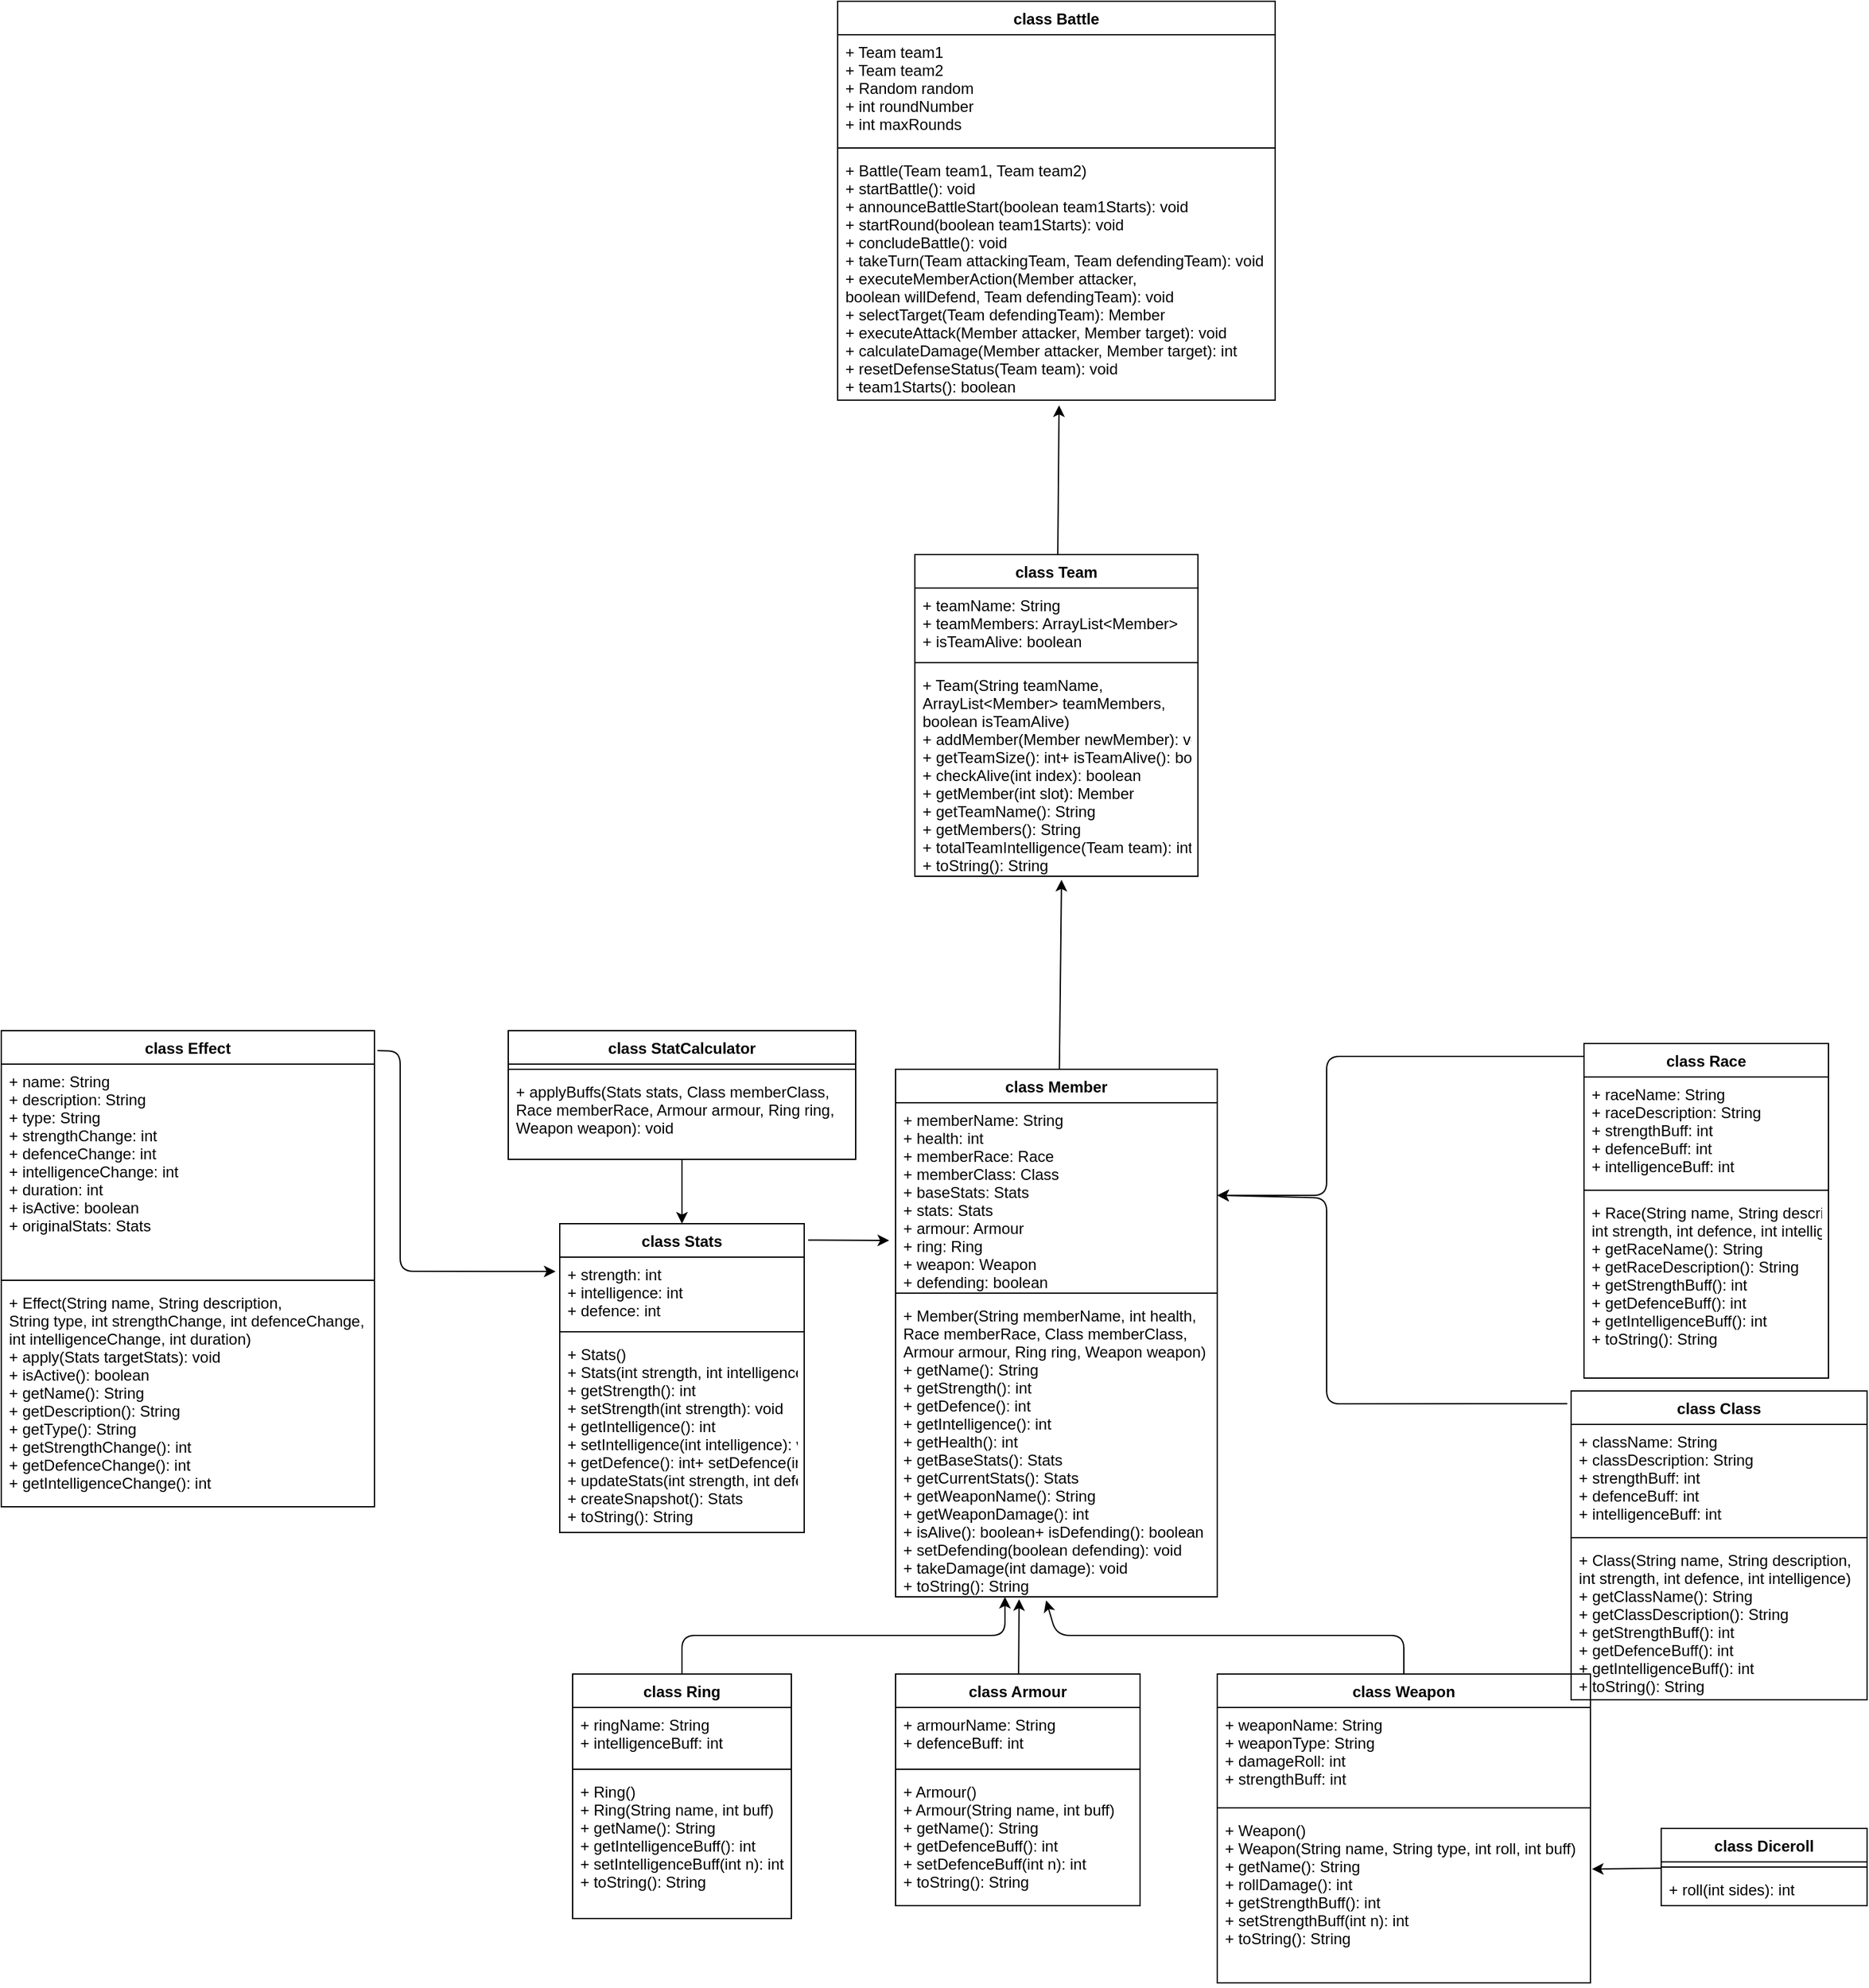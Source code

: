 <mxfile>
    <diagram id="a2NXkcE_7nBjrYsM1Okp" name="Page-1">
        <mxGraphModel dx="2931" dy="1661" grid="1" gridSize="10" guides="1" tooltips="1" connect="1" arrows="1" fold="1" page="1" pageScale="1" pageWidth="1169" pageHeight="827" math="0" shadow="0">
            <root>
                <mxCell id="0"/>
                <mxCell id="1" parent="0"/>
                <mxCell id="138" style="edgeStyle=none;html=1;exitX=1.016;exitY=0.053;exitDx=0;exitDy=0;exitPerimeter=0;" edge="1" parent="1" source="56">
                    <mxGeometry relative="1" as="geometry">
                        <mxPoint x="380" y="163" as="targetPoint"/>
                    </mxGeometry>
                </mxCell>
                <mxCell id="56" value="class Stats" style="swimlane;fontStyle=1;align=center;verticalAlign=top;childLayout=stackLayout;horizontal=1;startSize=26;horizontalStack=0;resizeParent=1;resizeParentMax=0;resizeLast=0;collapsible=1;marginBottom=0;rounded=0;strokeColor=default;strokeWidth=1;fillColor=none;" parent="1" vertex="1">
                    <mxGeometry x="124" y="150" width="190" height="240" as="geometry"/>
                </mxCell>
                <mxCell id="57" value="+ strength: int&#10;+ intelligence: int&#10;+ defence: int" style="text;strokeColor=none;fillColor=none;align=left;verticalAlign=top;spacingLeft=4;spacingRight=4;overflow=hidden;rotatable=0;points=[[0,0.5],[1,0.5]];portConstraint=eastwest;rounded=0;strokeWidth=1;" parent="56" vertex="1">
                    <mxGeometry y="26" width="190" height="54" as="geometry"/>
                </mxCell>
                <mxCell id="58" value="" style="line;strokeWidth=1;fillColor=none;align=left;verticalAlign=middle;spacingTop=-1;spacingLeft=3;spacingRight=3;rotatable=0;labelPosition=right;points=[];portConstraint=eastwest;strokeColor=inherit;rounded=0;" parent="56" vertex="1">
                    <mxGeometry y="80" width="190" height="8" as="geometry"/>
                </mxCell>
                <mxCell id="59" value="+ Stats()&#10;+ Stats(int strength, int intelligence, int defence)&#10;+ getStrength(): int&#10;+ setStrength(int strength): void&#10;+ getIntelligence(): int&#10;+ setIntelligence(int intelligence): void&#10;+ getDefence(): int+ setDefence(int defence): void&#10;+ updateStats(int strength, int defence, int intelligence): void&#10;+ createSnapshot(): Stats&#10;+ toString(): String" style="text;strokeColor=none;fillColor=none;align=left;verticalAlign=top;spacingLeft=4;spacingRight=4;overflow=hidden;rotatable=0;points=[[0,0.5],[1,0.5]];portConstraint=eastwest;rounded=0;strokeWidth=1;" parent="56" vertex="1">
                    <mxGeometry y="88" width="190" height="152" as="geometry"/>
                </mxCell>
                <mxCell id="131" style="edgeStyle=none;html=1;entryX=0.506;entryY=1.021;entryDx=0;entryDy=0;entryPerimeter=0;" edge="1" parent="1" source="64" target="101">
                    <mxGeometry relative="1" as="geometry"/>
                </mxCell>
                <mxCell id="64" value="class Team" style="swimlane;fontStyle=1;align=center;verticalAlign=top;childLayout=stackLayout;horizontal=1;startSize=26;horizontalStack=0;resizeParent=1;resizeParentMax=0;resizeLast=0;collapsible=1;marginBottom=0;" parent="1" vertex="1">
                    <mxGeometry x="400" y="-370" width="220" height="250" as="geometry"/>
                </mxCell>
                <mxCell id="65" value="+ teamName: String&#10;+ teamMembers: ArrayList&lt;Member&gt;&#10;+ isTeamAlive: boolean" style="text;strokeColor=none;fillColor=none;align=left;verticalAlign=top;spacingLeft=4;spacingRight=4;overflow=hidden;rotatable=0;points=[[0,0.5],[1,0.5]];portConstraint=eastwest;" parent="64" vertex="1">
                    <mxGeometry y="26" width="220" height="54" as="geometry"/>
                </mxCell>
                <mxCell id="66" value="" style="line;strokeWidth=1;fillColor=none;align=left;verticalAlign=middle;spacingTop=-1;spacingLeft=3;spacingRight=3;rotatable=0;labelPosition=right;points=[];portConstraint=eastwest;strokeColor=inherit;" parent="64" vertex="1">
                    <mxGeometry y="80" width="220" height="8" as="geometry"/>
                </mxCell>
                <mxCell id="67" value="+ Team(String teamName, &#10;ArrayList&lt;Member&gt; teamMembers, &#10;boolean isTeamAlive)&#10;+ addMember(Member newMember): void&#10;+ getTeamSize(): int+ isTeamAlive(): boolean&#10;+ checkAlive(int index): boolean&#10;+ getMember(int slot): Member&#10;+ getTeamName(): String&#10;+ getMembers(): String&#10;+ totalTeamIntelligence(Team team): int&#10;+ toString(): String" style="text;strokeColor=none;fillColor=none;align=left;verticalAlign=top;spacingLeft=4;spacingRight=4;overflow=hidden;rotatable=0;points=[[0,0.5],[1,0.5]];portConstraint=eastwest;" parent="64" vertex="1">
                    <mxGeometry y="88" width="220" height="162" as="geometry"/>
                </mxCell>
                <mxCell id="140" style="edgeStyle=none;html=1;entryX=0.384;entryY=1.008;entryDx=0;entryDy=0;entryPerimeter=0;" edge="1" parent="1" source="70" target="63">
                    <mxGeometry relative="1" as="geometry"/>
                </mxCell>
                <mxCell id="70" value="class Armour" style="swimlane;fontStyle=1;align=center;verticalAlign=top;childLayout=stackLayout;horizontal=1;startSize=26;horizontalStack=0;resizeParent=1;resizeParentMax=0;resizeLast=0;collapsible=1;marginBottom=0;rounded=0;strokeColor=default;strokeWidth=1;fillColor=none;" parent="1" vertex="1">
                    <mxGeometry x="385" y="500" width="190" height="180" as="geometry"/>
                </mxCell>
                <mxCell id="71" value="+ armourName: String&#10;+ defenceBuff: int" style="text;strokeColor=none;fillColor=none;align=left;verticalAlign=top;spacingLeft=4;spacingRight=4;overflow=hidden;rotatable=0;points=[[0,0.5],[1,0.5]];portConstraint=eastwest;rounded=0;strokeWidth=1;" parent="70" vertex="1">
                    <mxGeometry y="26" width="190" height="44" as="geometry"/>
                </mxCell>
                <mxCell id="72" value="" style="line;strokeWidth=1;fillColor=none;align=left;verticalAlign=middle;spacingTop=-1;spacingLeft=3;spacingRight=3;rotatable=0;labelPosition=right;points=[];portConstraint=eastwest;strokeColor=inherit;rounded=0;" parent="70" vertex="1">
                    <mxGeometry y="70" width="190" height="8" as="geometry"/>
                </mxCell>
                <mxCell id="73" value="+ Armour()&#10;+ Armour(String name, int buff)&#10;+ getName(): String&#10;+ getDefenceBuff(): int&#10;+ setDefenceBuff(int n): int&#10;+ toString(): String" style="text;strokeColor=none;fillColor=none;align=left;verticalAlign=top;spacingLeft=4;spacingRight=4;overflow=hidden;rotatable=0;points=[[0,0.5],[1,0.5]];portConstraint=eastwest;rounded=0;strokeWidth=1;" parent="70" vertex="1">
                    <mxGeometry y="78" width="190" height="102" as="geometry"/>
                </mxCell>
                <mxCell id="141" style="edgeStyle=none;html=1;entryX=0.468;entryY=1.012;entryDx=0;entryDy=0;entryPerimeter=0;exitX=0.5;exitY=0;exitDx=0;exitDy=0;" edge="1" parent="1" source="75" target="63">
                    <mxGeometry relative="1" as="geometry">
                        <Array as="points">
                            <mxPoint x="780" y="470"/>
                            <mxPoint x="510" y="470"/>
                        </Array>
                    </mxGeometry>
                </mxCell>
                <mxCell id="75" value="class Weapon" style="swimlane;fontStyle=1;align=center;verticalAlign=top;childLayout=stackLayout;horizontal=1;startSize=26;horizontalStack=0;resizeParent=1;resizeParentMax=0;resizeLast=0;collapsible=1;marginBottom=0;rounded=0;strokeColor=default;strokeWidth=1;fillColor=none;" parent="1" vertex="1">
                    <mxGeometry x="635" y="500" width="290" height="240" as="geometry"/>
                </mxCell>
                <mxCell id="76" value="+ weaponName: String&#10;+ weaponType: String&#10;+ damageRoll: int&#10;+ strengthBuff: int" style="text;strokeColor=none;fillColor=none;align=left;verticalAlign=top;spacingLeft=4;spacingRight=4;overflow=hidden;rotatable=0;points=[[0,0.5],[1,0.5]];portConstraint=eastwest;rounded=0;strokeWidth=1;" parent="75" vertex="1">
                    <mxGeometry y="26" width="290" height="74" as="geometry"/>
                </mxCell>
                <mxCell id="77" value="" style="line;strokeWidth=1;fillColor=none;align=left;verticalAlign=middle;spacingTop=-1;spacingLeft=3;spacingRight=3;rotatable=0;labelPosition=right;points=[];portConstraint=eastwest;strokeColor=inherit;rounded=0;" parent="75" vertex="1">
                    <mxGeometry y="100" width="290" height="8" as="geometry"/>
                </mxCell>
                <mxCell id="78" value="+ Weapon()&#10;+ Weapon(String name, String type, int roll, int buff)&#10;+ getName(): String&#10;+ rollDamage(): int&#10;+ getStrengthBuff(): int&#10;+ setStrengthBuff(int n): int&#10;+ toString(): String" style="text;strokeColor=none;fillColor=none;align=left;verticalAlign=top;spacingLeft=4;spacingRight=4;overflow=hidden;rotatable=0;points=[[0,0.5],[1,0.5]];portConstraint=eastwest;rounded=0;strokeWidth=1;" parent="75" vertex="1">
                    <mxGeometry y="108" width="290" height="132" as="geometry"/>
                </mxCell>
                <mxCell id="139" style="edgeStyle=none;html=1;entryX=0.34;entryY=1;entryDx=0;entryDy=0;entryPerimeter=0;exitX=0.5;exitY=0;exitDx=0;exitDy=0;" edge="1" parent="1" source="82" target="63">
                    <mxGeometry relative="1" as="geometry">
                        <Array as="points">
                            <mxPoint x="219" y="470"/>
                            <mxPoint x="470" y="470"/>
                        </Array>
                    </mxGeometry>
                </mxCell>
                <mxCell id="82" value="class Ring" style="swimlane;fontStyle=1;align=center;verticalAlign=top;childLayout=stackLayout;horizontal=1;startSize=26;horizontalStack=0;resizeParent=1;resizeParentMax=0;resizeLast=0;collapsible=1;marginBottom=0;rounded=0;strokeColor=default;strokeWidth=1;fillColor=none;" parent="1" vertex="1">
                    <mxGeometry x="134" y="500" width="170" height="190" as="geometry"/>
                </mxCell>
                <mxCell id="83" value="+ ringName: String&#10;+ intelligenceBuff: int" style="text;strokeColor=none;fillColor=none;align=left;verticalAlign=top;spacingLeft=4;spacingRight=4;overflow=hidden;rotatable=0;points=[[0,0.5],[1,0.5]];portConstraint=eastwest;rounded=0;strokeWidth=1;" parent="82" vertex="1">
                    <mxGeometry y="26" width="170" height="44" as="geometry"/>
                </mxCell>
                <mxCell id="84" value="" style="line;strokeWidth=1;fillColor=none;align=left;verticalAlign=middle;spacingTop=-1;spacingLeft=3;spacingRight=3;rotatable=0;labelPosition=right;points=[];portConstraint=eastwest;strokeColor=inherit;rounded=0;" parent="82" vertex="1">
                    <mxGeometry y="70" width="170" height="8" as="geometry"/>
                </mxCell>
                <mxCell id="85" value="+ Ring()&#10;+ Ring(String name, int buff)&#10;+ getName(): String&#10;+ getIntelligenceBuff(): int&#10;+ setIntelligenceBuff(int n): int&#10;+ toString(): String" style="text;strokeColor=none;fillColor=none;align=left;verticalAlign=top;spacingLeft=4;spacingRight=4;overflow=hidden;rotatable=0;points=[[0,0.5],[1,0.5]];portConstraint=eastwest;rounded=0;strokeWidth=1;" parent="82" vertex="1">
                    <mxGeometry y="78" width="170" height="112" as="geometry"/>
                </mxCell>
                <mxCell id="137" style="edgeStyle=none;html=1;entryX=1;entryY=0.5;entryDx=0;entryDy=0;exitX=-0.013;exitY=0.041;exitDx=0;exitDy=0;exitPerimeter=0;" edge="1" parent="1" source="88" target="61">
                    <mxGeometry relative="1" as="geometry">
                        <Array as="points">
                            <mxPoint x="720" y="290"/>
                            <mxPoint x="720" y="130"/>
                        </Array>
                    </mxGeometry>
                </mxCell>
                <mxCell id="88" value="class Class" style="swimlane;fontStyle=1;align=center;verticalAlign=top;childLayout=stackLayout;horizontal=1;startSize=26;horizontalStack=0;resizeParent=1;resizeParentMax=0;resizeLast=0;collapsible=1;marginBottom=0;rounded=0;strokeColor=default;strokeWidth=1;fillColor=none;" parent="1" vertex="1">
                    <mxGeometry x="910" y="280" width="230" height="240" as="geometry"/>
                </mxCell>
                <mxCell id="89" value="+ className: String&#10;+ classDescription: String&#10;+ strengthBuff: int&#10;+ defenceBuff: int&#10;+ intelligenceBuff: int" style="text;strokeColor=none;fillColor=none;align=left;verticalAlign=top;spacingLeft=4;spacingRight=4;overflow=hidden;rotatable=0;points=[[0,0.5],[1,0.5]];portConstraint=eastwest;rounded=0;strokeWidth=1;" parent="88" vertex="1">
                    <mxGeometry y="26" width="230" height="84" as="geometry"/>
                </mxCell>
                <mxCell id="90" value="" style="line;strokeWidth=1;fillColor=none;align=left;verticalAlign=middle;spacingTop=-1;spacingLeft=3;spacingRight=3;rotatable=0;labelPosition=right;points=[];portConstraint=eastwest;strokeColor=inherit;rounded=0;" parent="88" vertex="1">
                    <mxGeometry y="110" width="230" height="8" as="geometry"/>
                </mxCell>
                <mxCell id="91" value="+ Class(String name, String description, &#10;int strength, int defence, int intelligence)&#10;+ getClassName(): String&#10;+ getClassDescription(): String&#10;+ getStrengthBuff(): int&#10;+ getDefenceBuff(): int&#10;+ getIntelligenceBuff(): int&#10;+ toString(): String" style="text;strokeColor=none;fillColor=none;align=left;verticalAlign=top;spacingLeft=4;spacingRight=4;overflow=hidden;rotatable=0;points=[[0,0.5],[1,0.5]];portConstraint=eastwest;rounded=0;strokeWidth=1;" parent="88" vertex="1">
                    <mxGeometry y="118" width="230" height="122" as="geometry"/>
                </mxCell>
                <mxCell id="135" style="edgeStyle=none;html=1;entryX=1;entryY=0.5;entryDx=0;entryDy=0;" edge="1" parent="1" target="61">
                    <mxGeometry relative="1" as="geometry">
                        <mxPoint x="920" y="20" as="sourcePoint"/>
                        <mxPoint x="635" y="128" as="targetPoint"/>
                        <Array as="points">
                            <mxPoint x="720" y="20"/>
                            <mxPoint x="720" y="128"/>
                        </Array>
                    </mxGeometry>
                </mxCell>
                <mxCell id="92" value="class Race" style="swimlane;fontStyle=1;align=center;verticalAlign=top;childLayout=stackLayout;horizontal=1;startSize=26;horizontalStack=0;resizeParent=1;resizeParentMax=0;resizeLast=0;collapsible=1;marginBottom=0;rounded=0;strokeColor=default;strokeWidth=1;fillColor=none;" parent="1" vertex="1">
                    <mxGeometry x="920" y="10" width="190" height="260" as="geometry"/>
                </mxCell>
                <mxCell id="93" value="+ raceName: String&#10;+ raceDescription: String&#10;+ strengthBuff: int&#10;+ defenceBuff: int&#10;+ intelligenceBuff: int" style="text;strokeColor=none;fillColor=none;align=left;verticalAlign=top;spacingLeft=4;spacingRight=4;overflow=hidden;rotatable=0;points=[[0,0.5],[1,0.5]];portConstraint=eastwest;rounded=0;strokeWidth=1;" parent="92" vertex="1">
                    <mxGeometry y="26" width="190" height="84" as="geometry"/>
                </mxCell>
                <mxCell id="94" value="" style="line;strokeWidth=1;fillColor=none;align=left;verticalAlign=middle;spacingTop=-1;spacingLeft=3;spacingRight=3;rotatable=0;labelPosition=right;points=[];portConstraint=eastwest;strokeColor=inherit;rounded=0;" parent="92" vertex="1">
                    <mxGeometry y="110" width="190" height="8" as="geometry"/>
                </mxCell>
                <mxCell id="95" value="+ Race(String name, String description, &#10;int strength, int defence, int intelligence)&#10;+ getRaceName(): String&#10;+ getRaceDescription(): String&#10;+ getStrengthBuff(): int&#10;+ getDefenceBuff(): int&#10;+ getIntelligenceBuff(): int&#10;+ toString(): String" style="text;strokeColor=none;fillColor=none;align=left;verticalAlign=top;spacingLeft=4;spacingRight=4;overflow=hidden;rotatable=0;points=[[0,0.5],[1,0.5]];portConstraint=eastwest;rounded=0;strokeWidth=1;" parent="92" vertex="1">
                    <mxGeometry y="118" width="190" height="142" as="geometry"/>
                </mxCell>
                <mxCell id="98" value="class Battle" style="swimlane;fontStyle=1;align=center;verticalAlign=top;childLayout=stackLayout;horizontal=1;startSize=26;horizontalStack=0;resizeParent=1;resizeParentMax=0;resizeLast=0;collapsible=1;marginBottom=0;" parent="1" vertex="1">
                    <mxGeometry x="340" y="-800" width="340" height="310" as="geometry"/>
                </mxCell>
                <mxCell id="99" value="+ Team team1 &#10;+ Team team2 &#10;+ Random random&#10;+ int roundNumber &#10;+ int maxRounds" style="text;strokeColor=none;fillColor=none;align=left;verticalAlign=top;spacingLeft=4;spacingRight=4;overflow=hidden;rotatable=0;points=[[0,0.5],[1,0.5]];portConstraint=eastwest;" parent="98" vertex="1">
                    <mxGeometry y="26" width="340" height="84" as="geometry"/>
                </mxCell>
                <mxCell id="100" value="" style="line;strokeWidth=1;fillColor=none;align=left;verticalAlign=middle;spacingTop=-1;spacingLeft=3;spacingRight=3;rotatable=0;labelPosition=right;points=[];portConstraint=eastwest;strokeColor=inherit;" parent="98" vertex="1">
                    <mxGeometry y="110" width="340" height="8" as="geometry"/>
                </mxCell>
                <mxCell id="101" value="+ Battle(Team team1, Team team2)&#10;+ startBattle(): void&#10;+ announceBattleStart(boolean team1Starts): void&#10;+ startRound(boolean team1Starts): void&#10;+ concludeBattle(): void&#10;+ takeTurn(Team attackingTeam, Team defendingTeam): void&#10;+ executeMemberAction(Member attacker, &#10;boolean willDefend, Team defendingTeam): void&#10;+ selectTarget(Team defendingTeam): Member&#10;+ executeAttack(Member attacker, Member target): void&#10;+ calculateDamage(Member attacker, Member target): int&#10;+ resetDefenseStatus(Team team): void&#10;+ team1Starts(): boolean" style="text;strokeColor=none;fillColor=none;align=left;verticalAlign=top;spacingLeft=4;spacingRight=4;overflow=hidden;rotatable=0;points=[[0,0.5],[1,0.5]];portConstraint=eastwest;" parent="98" vertex="1">
                    <mxGeometry y="118" width="340" height="192" as="geometry"/>
                </mxCell>
                <mxCell id="125" style="edgeStyle=none;html=1;entryX=1.004;entryY=0.33;entryDx=0;entryDy=0;entryPerimeter=0;" parent="1" source="102" target="78" edge="1">
                    <mxGeometry relative="1" as="geometry"/>
                </mxCell>
                <mxCell id="102" value="class Diceroll" style="swimlane;fontStyle=1;align=center;verticalAlign=top;childLayout=stackLayout;horizontal=1;startSize=26;horizontalStack=0;resizeParent=1;resizeParentMax=0;resizeLast=0;collapsible=1;marginBottom=0;" parent="1" vertex="1">
                    <mxGeometry x="980" y="620" width="160" height="60" as="geometry"/>
                </mxCell>
                <mxCell id="104" value="" style="line;strokeWidth=1;fillColor=none;align=left;verticalAlign=middle;spacingTop=-1;spacingLeft=3;spacingRight=3;rotatable=0;labelPosition=right;points=[];portConstraint=eastwest;strokeColor=inherit;" parent="102" vertex="1">
                    <mxGeometry y="26" width="160" height="8" as="geometry"/>
                </mxCell>
                <mxCell id="105" value="+ roll(int sides): int" style="text;strokeColor=none;fillColor=none;align=left;verticalAlign=top;spacingLeft=4;spacingRight=4;overflow=hidden;rotatable=0;points=[[0,0.5],[1,0.5]];portConstraint=eastwest;" parent="102" vertex="1">
                    <mxGeometry y="34" width="160" height="26" as="geometry"/>
                </mxCell>
                <mxCell id="143" style="edgeStyle=none;html=1;entryX=-0.017;entryY=0.206;entryDx=0;entryDy=0;entryPerimeter=0;exitX=1.008;exitY=0.042;exitDx=0;exitDy=0;exitPerimeter=0;" edge="1" parent="1" source="115" target="57">
                    <mxGeometry relative="1" as="geometry">
                        <Array as="points">
                            <mxPoint y="16"/>
                            <mxPoint y="187"/>
                        </Array>
                    </mxGeometry>
                </mxCell>
                <mxCell id="115" value="class Effect" style="swimlane;fontStyle=1;align=center;verticalAlign=top;childLayout=stackLayout;horizontal=1;startSize=26;horizontalStack=0;resizeParent=1;resizeParentMax=0;resizeLast=0;collapsible=1;marginBottom=0;" parent="1" vertex="1">
                    <mxGeometry x="-310" width="290" height="370" as="geometry"/>
                </mxCell>
                <mxCell id="116" value="+ name: String&#10;+ description: String&#10;+ type: String&#10;+ strengthChange: int&#10;+ defenceChange: int&#10;+ intelligenceChange: int&#10;+ duration: int&#10;+ isActive: boolean&#10;+ originalStats: Stats" style="text;strokeColor=none;fillColor=none;align=left;verticalAlign=top;spacingLeft=4;spacingRight=4;overflow=hidden;rotatable=0;points=[[0,0.5],[1,0.5]];portConstraint=eastwest;" parent="115" vertex="1">
                    <mxGeometry y="26" width="290" height="164" as="geometry"/>
                </mxCell>
                <mxCell id="117" value="" style="line;strokeWidth=1;fillColor=none;align=left;verticalAlign=middle;spacingTop=-1;spacingLeft=3;spacingRight=3;rotatable=0;labelPosition=right;points=[];portConstraint=eastwest;strokeColor=inherit;" parent="115" vertex="1">
                    <mxGeometry y="190" width="290" height="8" as="geometry"/>
                </mxCell>
                <mxCell id="118" value="+ Effect(String name, String description, &#10;String type, int strengthChange, int defenceChange, &#10;int intelligenceChange, int duration)&#10;+ apply(Stats targetStats): void&#10;+ isActive(): boolean&#10;+ getName(): String&#10;+ getDescription(): String&#10;+ getType(): String&#10;+ getStrengthChange(): int&#10;+ getDefenceChange(): int&#10;+ getIntelligenceChange(): int" style="text;strokeColor=none;fillColor=none;align=left;verticalAlign=top;spacingLeft=4;spacingRight=4;overflow=hidden;rotatable=0;points=[[0,0.5],[1,0.5]];portConstraint=eastwest;" parent="115" vertex="1">
                    <mxGeometry y="198" width="290" height="172" as="geometry"/>
                </mxCell>
                <mxCell id="132" style="edgeStyle=none;html=1;entryX=0.518;entryY=1.017;entryDx=0;entryDy=0;entryPerimeter=0;" edge="1" parent="1" source="60" target="67">
                    <mxGeometry relative="1" as="geometry"/>
                </mxCell>
                <mxCell id="60" value="class Member" style="swimlane;fontStyle=1;align=center;verticalAlign=top;childLayout=stackLayout;horizontal=1;startSize=26;horizontalStack=0;resizeParent=1;resizeParentMax=0;resizeLast=0;collapsible=1;marginBottom=0;rounded=0;strokeColor=default;strokeWidth=1;fillColor=none;" parent="1" vertex="1">
                    <mxGeometry x="385" y="30" width="250" height="410" as="geometry"/>
                </mxCell>
                <mxCell id="61" value="+ memberName: String&#10;+ health: int&#10;+ memberRace: Race&#10;+ memberClass: Class&#10;+ baseStats: Stats&#10;+ stats: Stats&#10;+ armour: Armour&#10;+ ring: Ring&#10;+ weapon: Weapon&#10;+ defending: boolean" style="text;strokeColor=none;fillColor=none;align=left;verticalAlign=top;spacingLeft=4;spacingRight=4;overflow=hidden;rotatable=0;points=[[0,0.5],[1,0.5]];portConstraint=eastwest;rounded=0;strokeWidth=1;" parent="60" vertex="1">
                    <mxGeometry y="26" width="250" height="144" as="geometry"/>
                </mxCell>
                <mxCell id="62" value="" style="line;strokeWidth=1;fillColor=none;align=left;verticalAlign=middle;spacingTop=-1;spacingLeft=3;spacingRight=3;rotatable=0;labelPosition=right;points=[];portConstraint=eastwest;strokeColor=inherit;rounded=0;" parent="60" vertex="1">
                    <mxGeometry y="170" width="250" height="8" as="geometry"/>
                </mxCell>
                <mxCell id="63" value="+ Member(String memberName, int health, &#10;Race memberRace, Class memberClass, &#10;Armour armour, Ring ring, Weapon weapon)&#10;+ getName(): String&#10;+ getStrength(): int&#10;+ getDefence(): int&#10;+ getIntelligence(): int&#10;+ getHealth(): int&#10;+ getBaseStats(): Stats&#10;+ getCurrentStats(): Stats&#10;+ getWeaponName(): String&#10;+ getWeaponDamage(): int&#10;+ isAlive(): boolean+ isDefending(): boolean&#10;+ setDefending(boolean defending): void&#10;+ takeDamage(int damage): void&#10;+ toString(): String" style="text;strokeColor=none;fillColor=none;align=left;verticalAlign=top;spacingLeft=4;spacingRight=4;overflow=hidden;rotatable=0;points=[[0,0.5],[1,0.5]];portConstraint=eastwest;rounded=0;strokeWidth=1;" parent="60" vertex="1">
                    <mxGeometry y="178" width="250" height="232" as="geometry"/>
                </mxCell>
                <mxCell id="142" style="edgeStyle=none;html=1;entryX=0.5;entryY=0;entryDx=0;entryDy=0;" edge="1" parent="1" source="120" target="56">
                    <mxGeometry relative="1" as="geometry"/>
                </mxCell>
                <mxCell id="120" value="class StatCalculator" style="swimlane;fontStyle=1;align=center;verticalAlign=top;childLayout=stackLayout;horizontal=1;startSize=26;horizontalStack=0;resizeParent=1;resizeParentMax=0;resizeLast=0;collapsible=1;marginBottom=0;" parent="1" vertex="1">
                    <mxGeometry x="84" width="270" height="100" as="geometry"/>
                </mxCell>
                <mxCell id="122" value="" style="line;strokeWidth=1;fillColor=none;align=left;verticalAlign=middle;spacingTop=-1;spacingLeft=3;spacingRight=3;rotatable=0;labelPosition=right;points=[];portConstraint=eastwest;strokeColor=inherit;" parent="120" vertex="1">
                    <mxGeometry y="26" width="270" height="8" as="geometry"/>
                </mxCell>
                <mxCell id="123" value="+ applyBuffs(Stats stats, Class memberClass, &#10;Race memberRace, Armour armour, Ring ring, &#10;Weapon weapon): void" style="text;strokeColor=none;fillColor=none;align=left;verticalAlign=top;spacingLeft=4;spacingRight=4;overflow=hidden;rotatable=0;points=[[0,0.5],[1,0.5]];portConstraint=eastwest;" parent="120" vertex="1">
                    <mxGeometry y="34" width="270" height="66" as="geometry"/>
                </mxCell>
            </root>
        </mxGraphModel>
    </diagram>
</mxfile>